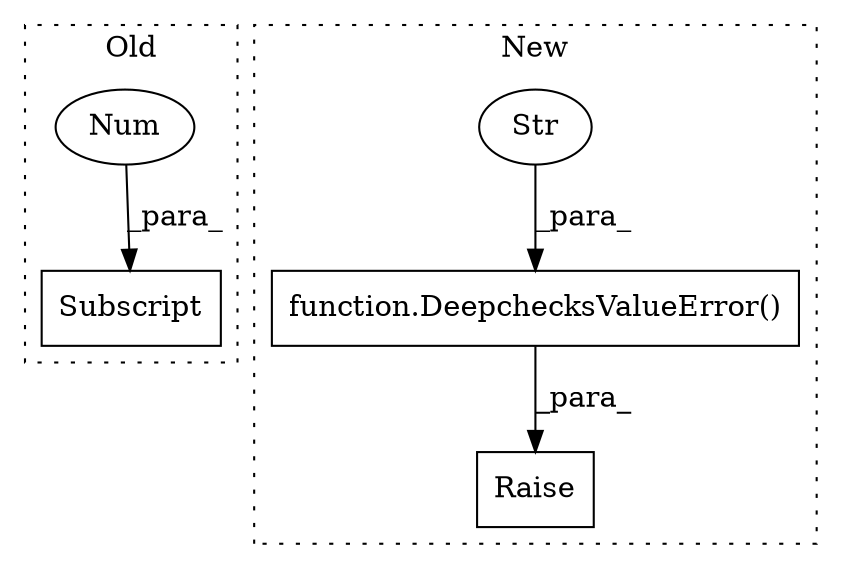 digraph G {
subgraph cluster0 {
1 [label="Subscript" a="63" s="3295,0" l="8,0" shape="box"];
5 [label="Num" a="76" s="3301" l="1" shape="ellipse"];
label = "Old";
style="dotted";
}
subgraph cluster1 {
2 [label="function.DeepchecksValueError()" a="75" s="2504,2598" l="21,1" shape="box"];
3 [label="Str" a="66" s="2525" l="73" shape="ellipse"];
4 [label="Raise" a="91" s="2498" l="6" shape="box"];
label = "New";
style="dotted";
}
2 -> 4 [label="_para_"];
3 -> 2 [label="_para_"];
5 -> 1 [label="_para_"];
}